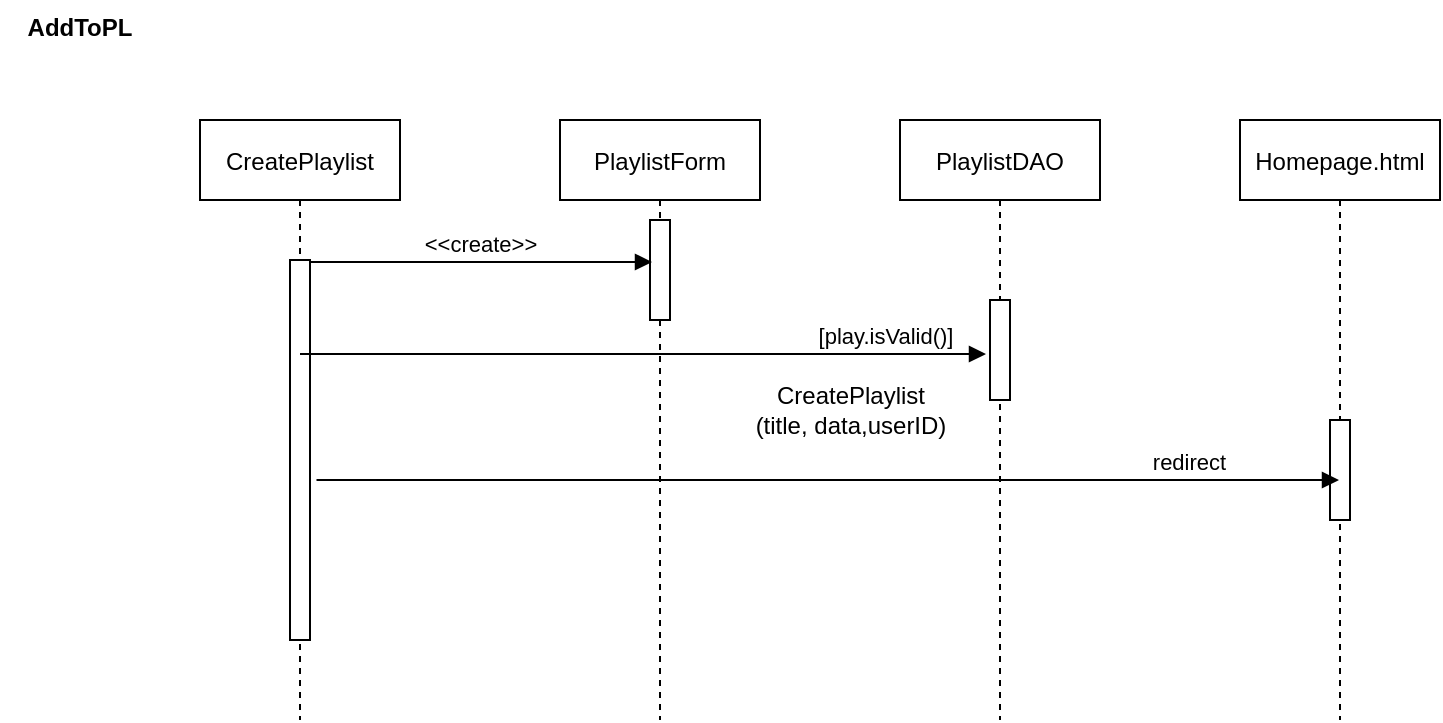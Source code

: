 <mxfile version="14.6.6"><diagram id="E4F5rJtw7npB7aPPq5Ol" name="Page-1"><mxGraphModel dx="460" dy="673" grid="1" gridSize="10" guides="1" tooltips="1" connect="1" arrows="1" fold="1" page="1" pageScale="1" pageWidth="827" pageHeight="1169" math="0" shadow="0"><root><mxCell id="0"/><mxCell id="1" parent="0"/><mxCell id="H9UwZrE5BHC-aeVco4DP-87" value="AddToPL" style="text;align=center;fontStyle=1;verticalAlign=middle;spacingLeft=3;spacingRight=3;strokeColor=none;rotatable=0;points=[[0,0.5],[1,0.5]];portConstraint=eastwest;" vertex="1" parent="1"><mxGeometry x="30" y="30" width="80" height="26" as="geometry"/></mxCell><mxCell id="H9UwZrE5BHC-aeVco4DP-96" value="CreatePlaylist" style="shape=umlLifeline;perimeter=lifelinePerimeter;container=1;collapsible=0;recursiveResize=0;rounded=0;shadow=0;strokeWidth=1;" vertex="1" parent="1"><mxGeometry x="130" y="90" width="100" height="300" as="geometry"/></mxCell><mxCell id="H9UwZrE5BHC-aeVco4DP-97" value="" style="points=[];perimeter=orthogonalPerimeter;rounded=0;shadow=0;strokeWidth=1;" vertex="1" parent="H9UwZrE5BHC-aeVco4DP-96"><mxGeometry x="45" y="70" width="10" height="190" as="geometry"/></mxCell><mxCell id="H9UwZrE5BHC-aeVco4DP-100" value="PlaylistForm" style="shape=umlLifeline;perimeter=lifelinePerimeter;container=1;collapsible=0;recursiveResize=0;rounded=0;shadow=0;strokeWidth=1;" vertex="1" parent="1"><mxGeometry x="310" y="90" width="100" height="300" as="geometry"/></mxCell><mxCell id="H9UwZrE5BHC-aeVco4DP-101" value="" style="points=[];perimeter=orthogonalPerimeter;rounded=0;shadow=0;strokeWidth=1;" vertex="1" parent="H9UwZrE5BHC-aeVco4DP-100"><mxGeometry x="45" y="50" width="10" height="50" as="geometry"/></mxCell><mxCell id="H9UwZrE5BHC-aeVco4DP-103" value="&lt;&lt;create&gt;&gt;" style="verticalAlign=bottom;endArrow=block;entryX=0.1;entryY=0.42;shadow=0;strokeWidth=1;entryDx=0;entryDy=0;entryPerimeter=0;" edge="1" parent="1" source="H9UwZrE5BHC-aeVco4DP-97" target="H9UwZrE5BHC-aeVco4DP-101"><mxGeometry relative="1" as="geometry"><mxPoint x="285" y="170" as="sourcePoint"/></mxGeometry></mxCell><mxCell id="H9UwZrE5BHC-aeVco4DP-106" value="PlaylistDAO" style="shape=umlLifeline;perimeter=lifelinePerimeter;container=1;collapsible=0;recursiveResize=0;rounded=0;shadow=0;strokeWidth=1;" vertex="1" parent="1"><mxGeometry x="480" y="90" width="100" height="300" as="geometry"/></mxCell><mxCell id="H9UwZrE5BHC-aeVco4DP-107" value="" style="points=[];perimeter=orthogonalPerimeter;rounded=0;shadow=0;strokeWidth=1;" vertex="1" parent="H9UwZrE5BHC-aeVco4DP-106"><mxGeometry x="45" y="90" width="10" height="50" as="geometry"/></mxCell><mxCell id="H9UwZrE5BHC-aeVco4DP-108" value="Homepage.html" style="shape=umlLifeline;perimeter=lifelinePerimeter;container=1;collapsible=0;recursiveResize=0;rounded=0;shadow=0;strokeWidth=1;" vertex="1" parent="1"><mxGeometry x="650" y="90" width="100" height="300" as="geometry"/></mxCell><mxCell id="H9UwZrE5BHC-aeVco4DP-109" value="" style="points=[];perimeter=orthogonalPerimeter;rounded=0;shadow=0;strokeWidth=1;" vertex="1" parent="H9UwZrE5BHC-aeVco4DP-108"><mxGeometry x="45" y="150" width="10" height="50" as="geometry"/></mxCell><mxCell id="H9UwZrE5BHC-aeVco4DP-115" value="[play.isValid()]" style="verticalAlign=bottom;endArrow=block;shadow=0;strokeWidth=1;entryX=-0.2;entryY=0.54;entryDx=0;entryDy=0;entryPerimeter=0;" edge="1" parent="1" source="H9UwZrE5BHC-aeVco4DP-96" target="H9UwZrE5BHC-aeVco4DP-107"><mxGeometry x="0.708" relative="1" as="geometry"><mxPoint x="190" y="239.5" as="sourcePoint"/><mxPoint x="360" y="239.5" as="targetPoint"/><mxPoint as="offset"/></mxGeometry></mxCell><mxCell id="H9UwZrE5BHC-aeVco4DP-116" value="CreatePlaylist&lt;br&gt;(title, data,userID)" style="text;html=1;align=center;verticalAlign=middle;resizable=0;points=[];autosize=1;strokeColor=none;" vertex="1" parent="1"><mxGeometry x="400" y="220" width="110" height="30" as="geometry"/></mxCell><mxCell id="H9UwZrE5BHC-aeVco4DP-117" value="redirect" style="verticalAlign=bottom;endArrow=block;shadow=0;strokeWidth=1;" edge="1" parent="1" target="H9UwZrE5BHC-aeVco4DP-108"><mxGeometry x="0.708" relative="1" as="geometry"><mxPoint x="188.25" y="270" as="sourcePoint"/><mxPoint x="531.75" y="270" as="targetPoint"/><mxPoint as="offset"/></mxGeometry></mxCell></root></mxGraphModel></diagram></mxfile>
